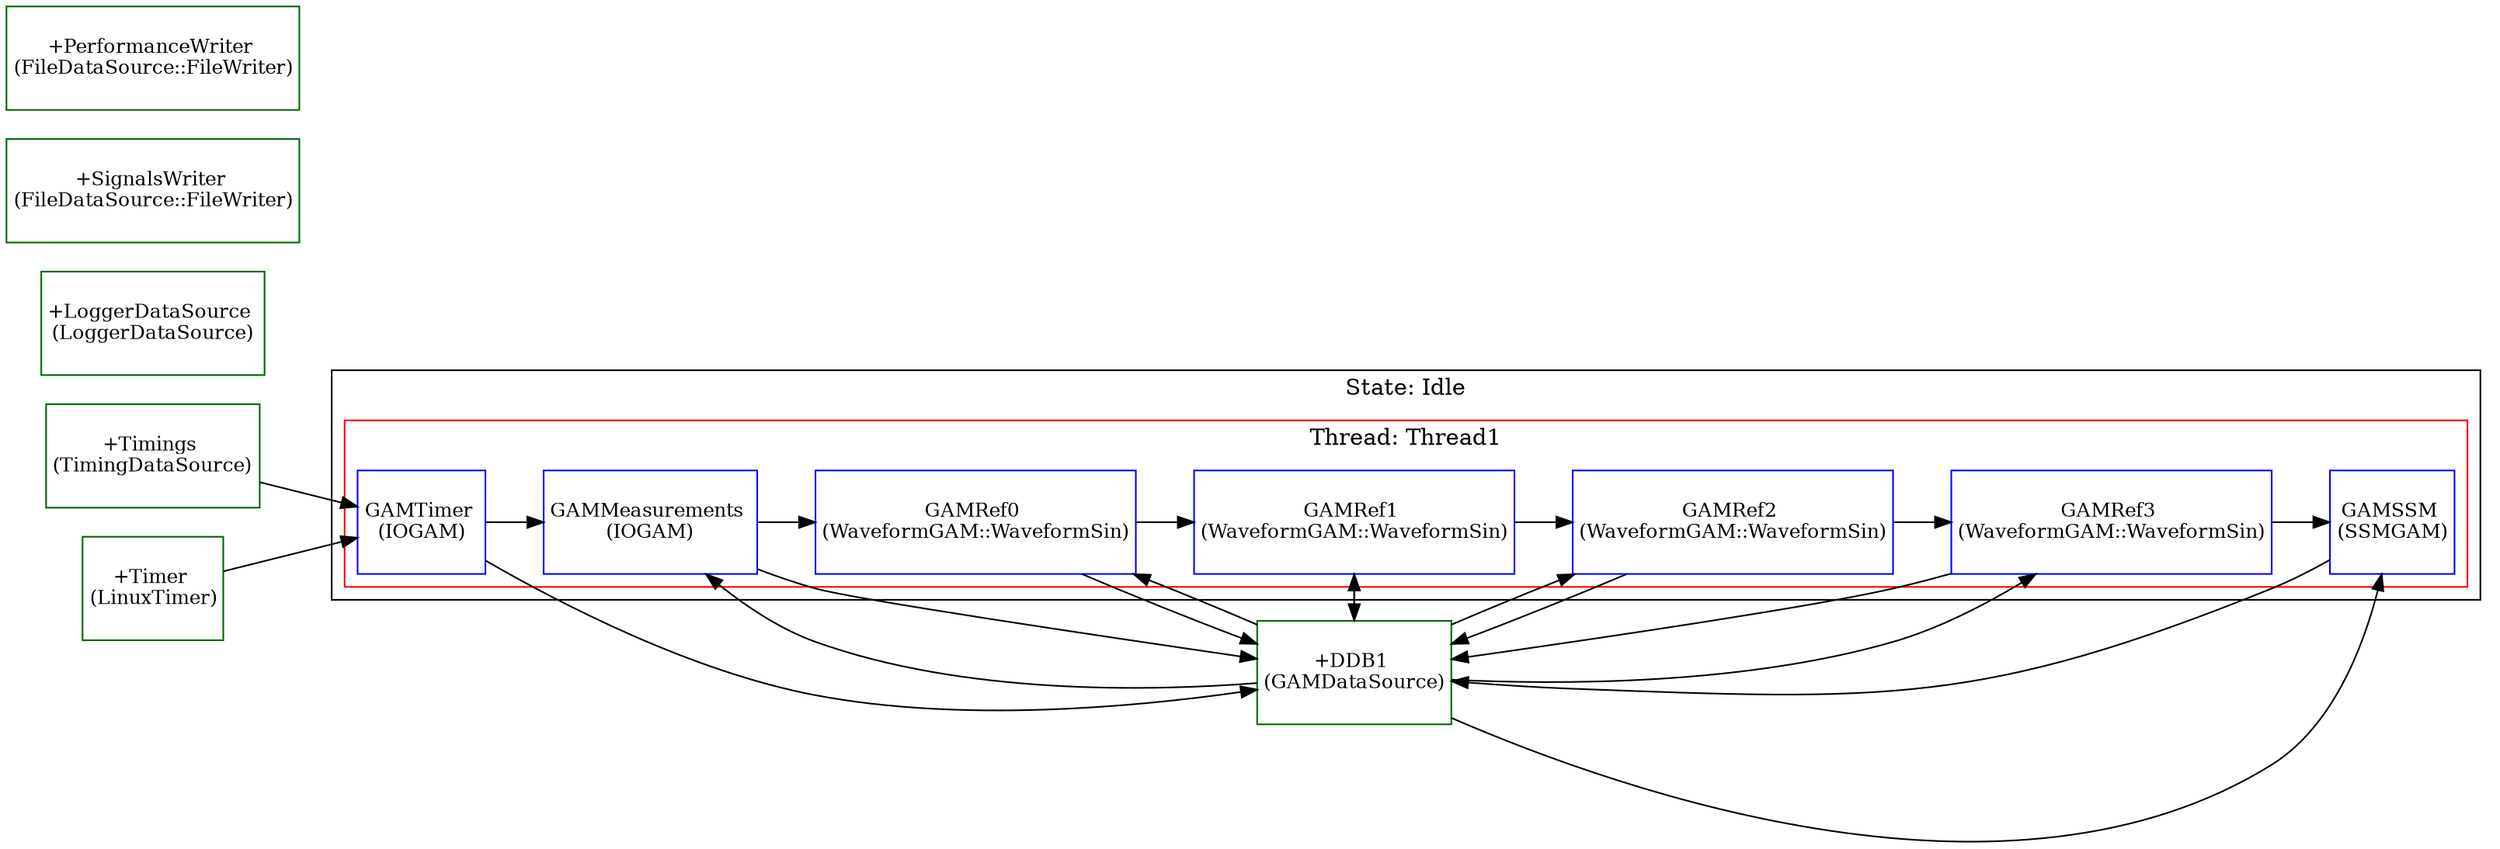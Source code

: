 digraph G {
rankdir=LR
concentrate=true
"Idle.Thread1.GAMTimer" [margin=0, shape=box, style=filled, fillcolor=white, color=blue,label=<<TABLE border="0" cellborder="0"><TR><TD width="60" height="60"><font point-size="12">GAMTimer <BR/>(IOGAM)</font></TD></TR></TABLE>>]
"Idle.Thread1.GAMMeasurements" [margin=0, shape=box, style=filled, fillcolor=white, color=blue,label=<<TABLE border="0" cellborder="0"><TR><TD width="60" height="60"><font point-size="12">GAMMeasurements <BR/>(IOGAM)</font></TD></TR></TABLE>>]
"Idle.Thread1.GAMRef0" [margin=0, shape=box, style=filled, fillcolor=white, color=blue,label=<<TABLE border="0" cellborder="0"><TR><TD width="60" height="60"><font point-size="12">GAMRef0 <BR/>(WaveformGAM::WaveformSin)</font></TD></TR></TABLE>>]
"Idle.Thread1.GAMRef1" [margin=0, shape=box, style=filled, fillcolor=white, color=blue,label=<<TABLE border="0" cellborder="0"><TR><TD width="60" height="60"><font point-size="12">GAMRef1 <BR/>(WaveformGAM::WaveformSin)</font></TD></TR></TABLE>>]
"Idle.Thread1.GAMRef2" [margin=0, shape=box, style=filled, fillcolor=white, color=blue,label=<<TABLE border="0" cellborder="0"><TR><TD width="60" height="60"><font point-size="12">GAMRef2 <BR/>(WaveformGAM::WaveformSin)</font></TD></TR></TABLE>>]
"Idle.Thread1.GAMRef3" [margin=0, shape=box, style=filled, fillcolor=white, color=blue,label=<<TABLE border="0" cellborder="0"><TR><TD width="60" height="60"><font point-size="12">GAMRef3 <BR/>(WaveformGAM::WaveformSin)</font></TD></TR></TABLE>>]
"Idle.Thread1.GAMSSM" [margin=0, shape=box, style=filled, fillcolor=white, color=blue,label=<<TABLE border="0" cellborder="0"><TR><TD width="60" height="60"><font point-size="12">GAMSSM <BR/>(SSMGAM)</font></TD></TR></TABLE>>]
subgraph cluster_Idle {
label = "State: Idle"
subgraph cluster_Idle_Thread1 {
label = "Thread: Thread1"
color= "red"
"Idle.Thread1.GAMTimer"->"Idle.Thread1.GAMMeasurements"->"Idle.Thread1.GAMRef0"->"Idle.Thread1.GAMRef1"->"Idle.Thread1.GAMRef2"->"Idle.Thread1.GAMRef3"->"Idle.Thread1.GAMSSM"
}
}
"+DDB1" [margin=0, shape=box, style=filled, fillcolor=white, color=darkgreen,label=<<TABLE border="0" cellborder="0"><TR><TD width="60" height="60"><font point-size="12">+DDB1 <BR/>(GAMDataSource)</font></TD></TR></TABLE>>]
"+LoggerDataSource" [margin=0, shape=box, style=filled, fillcolor=white, color=darkgreen,label=<<TABLE border="0" cellborder="0"><TR><TD width="60" height="60"><font point-size="12">+LoggerDataSource <BR/>(LoggerDataSource)</font></TD></TR></TABLE>>]
"+Timings" [margin=0, shape=box, style=filled, fillcolor=white, color=darkgreen,label=<<TABLE border="0" cellborder="0"><TR><TD width="60" height="60"><font point-size="12">+Timings <BR/>(TimingDataSource)</font></TD></TR></TABLE>>]
"+Timer" [margin=0, shape=box, style=filled, fillcolor=white, color=darkgreen,label=<<TABLE border="0" cellborder="0"><TR><TD width="60" height="60"><font point-size="12">+Timer <BR/>(LinuxTimer)</font></TD></TR></TABLE>>]
"+SignalsWriter" [margin=0, shape=box, style=filled, fillcolor=white, color=darkgreen,label=<<TABLE border="0" cellborder="0"><TR><TD width="60" height="60"><font point-size="12">+SignalsWriter <BR/>(FileDataSource::FileWriter)</font></TD></TR></TABLE>>]
"+PerformanceWriter" [margin=0, shape=box, style=filled, fillcolor=white, color=darkgreen,label=<<TABLE border="0" cellborder="0"><TR><TD width="60" height="60"><font point-size="12">+PerformanceWriter <BR/>(FileDataSource::FileWriter)</font></TD></TR></TABLE>>]
"+Timer"->"Idle.Thread1.GAMTimer"
"+Timings"->"Idle.Thread1.GAMTimer"
"Idle.Thread1.GAMTimer"->"+DDB1"
"+DDB1"->"Idle.Thread1.GAMMeasurements"
"Idle.Thread1.GAMMeasurements"->"+DDB1"
"+DDB1"->"Idle.Thread1.GAMRef0"
"Idle.Thread1.GAMRef0"->"+DDB1"
"+DDB1"->"Idle.Thread1.GAMRef1"
"Idle.Thread1.GAMRef1"->"+DDB1"
"+DDB1"->"Idle.Thread1.GAMRef2"
"Idle.Thread1.GAMRef2"->"+DDB1"
"+DDB1"->"Idle.Thread1.GAMRef3"
"Idle.Thread1.GAMRef3"->"+DDB1"
"+DDB1"->"Idle.Thread1.GAMSSM"
"Idle.Thread1.GAMSSM"->"+DDB1"
}
